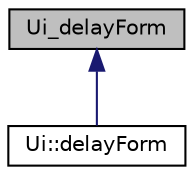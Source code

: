 digraph "Ui_delayForm"
{
  edge [fontname="Helvetica",fontsize="10",labelfontname="Helvetica",labelfontsize="10"];
  node [fontname="Helvetica",fontsize="10",shape=record];
  Node1 [label="Ui_delayForm",height=0.2,width=0.4,color="black", fillcolor="grey75", style="filled", fontcolor="black"];
  Node1 -> Node2 [dir="back",color="midnightblue",fontsize="10",style="solid"];
  Node2 [label="Ui::delayForm",height=0.2,width=0.4,color="black", fillcolor="white", style="filled",URL="$class_ui_1_1delay_form.html"];
}
